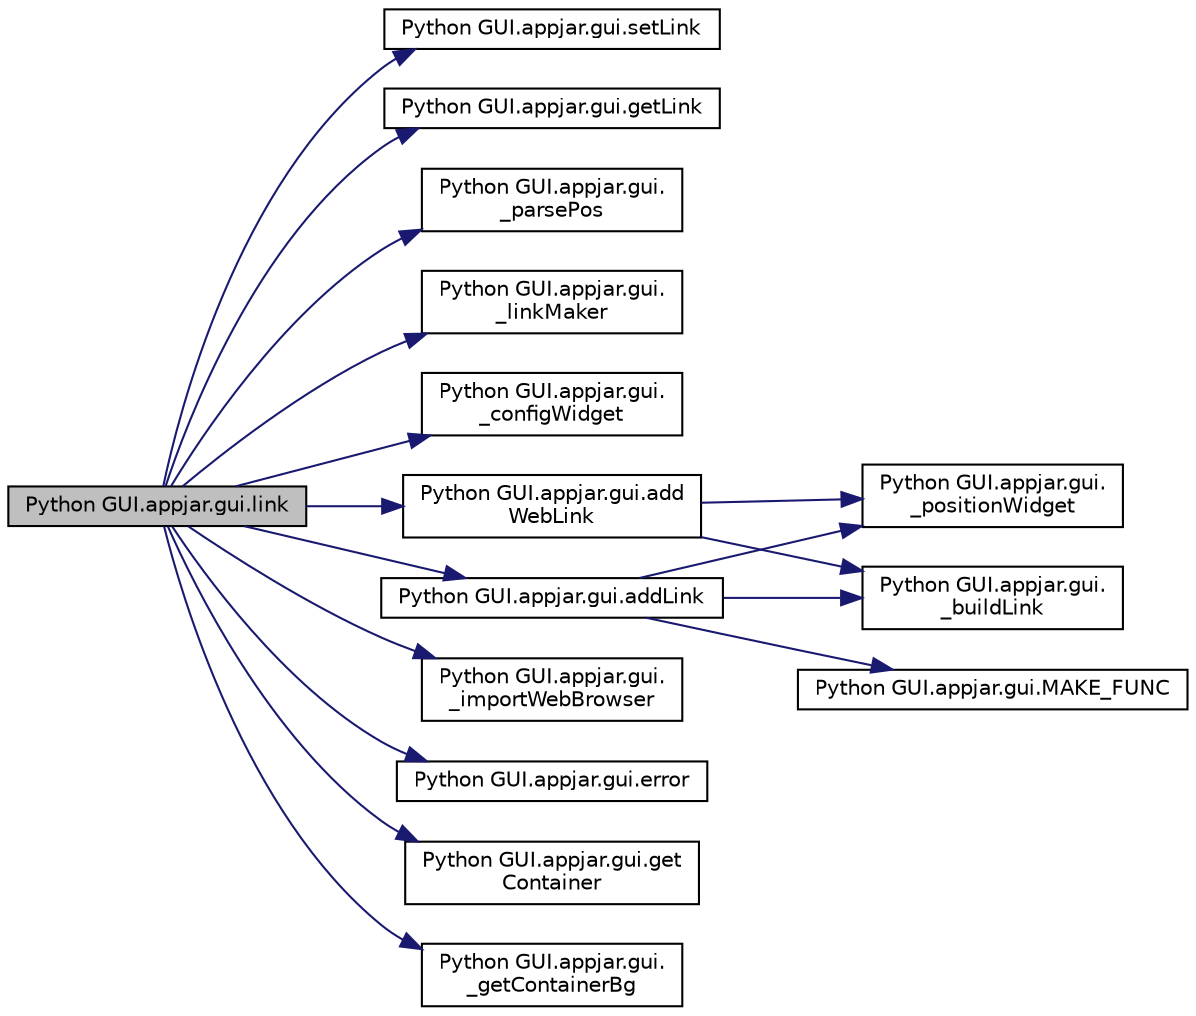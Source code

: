 digraph "Python GUI.appjar.gui.link"
{
  edge [fontname="Helvetica",fontsize="10",labelfontname="Helvetica",labelfontsize="10"];
  node [fontname="Helvetica",fontsize="10",shape=record];
  rankdir="LR";
  Node1451 [label="Python GUI.appjar.gui.link",height=0.2,width=0.4,color="black", fillcolor="grey75", style="filled", fontcolor="black"];
  Node1451 -> Node1452 [color="midnightblue",fontsize="10",style="solid",fontname="Helvetica"];
  Node1452 [label="Python GUI.appjar.gui.setLink",height=0.2,width=0.4,color="black", fillcolor="white", style="filled",URL="$class_python_01_g_u_i_1_1appjar_1_1gui.html#af86a06e9117ead3134bac325d74a57ea"];
  Node1451 -> Node1453 [color="midnightblue",fontsize="10",style="solid",fontname="Helvetica"];
  Node1453 [label="Python GUI.appjar.gui.getLink",height=0.2,width=0.4,color="black", fillcolor="white", style="filled",URL="$class_python_01_g_u_i_1_1appjar_1_1gui.html#adc9ee7cffc1c1a48a962db9e326a0991"];
  Node1451 -> Node1454 [color="midnightblue",fontsize="10",style="solid",fontname="Helvetica"];
  Node1454 [label="Python GUI.appjar.gui.\l_parsePos",height=0.2,width=0.4,color="black", fillcolor="white", style="filled",URL="$class_python_01_g_u_i_1_1appjar_1_1gui.html#a1151185c82adc42b922797e38132c2ca",tooltip="FUNCTIONS for labels. "];
  Node1451 -> Node1455 [color="midnightblue",fontsize="10",style="solid",fontname="Helvetica"];
  Node1455 [label="Python GUI.appjar.gui.\l_linkMaker",height=0.2,width=0.4,color="black", fillcolor="white", style="filled",URL="$class_python_01_g_u_i_1_1appjar_1_1gui.html#a085cc8fa180abe59de069cc4d774ab21"];
  Node1451 -> Node1456 [color="midnightblue",fontsize="10",style="solid",fontname="Helvetica"];
  Node1456 [label="Python GUI.appjar.gui.\l_configWidget",height=0.2,width=0.4,color="black", fillcolor="white", style="filled",URL="$class_python_01_g_u_i_1_1appjar_1_1gui.html#a66b018474a855b26826b0580a7c40a9e"];
  Node1451 -> Node1457 [color="midnightblue",fontsize="10",style="solid",fontname="Helvetica"];
  Node1457 [label="Python GUI.appjar.gui.add\lWebLink",height=0.2,width=0.4,color="black", fillcolor="white", style="filled",URL="$class_python_01_g_u_i_1_1appjar_1_1gui.html#aff406851f99c330dd2adadc32a9e50e8"];
  Node1457 -> Node1458 [color="midnightblue",fontsize="10",style="solid",fontname="Helvetica"];
  Node1458 [label="Python GUI.appjar.gui.\l_buildLink",height=0.2,width=0.4,color="black", fillcolor="white", style="filled",URL="$class_python_01_g_u_i_1_1appjar_1_1gui.html#a477393e91d465287155c9743f30c6809"];
  Node1457 -> Node1459 [color="midnightblue",fontsize="10",style="solid",fontname="Helvetica"];
  Node1459 [label="Python GUI.appjar.gui.\l_positionWidget",height=0.2,width=0.4,color="black", fillcolor="white", style="filled",URL="$class_python_01_g_u_i_1_1appjar_1_1gui.html#a994cf4bbd47f434233271d3d8b0eb4c6"];
  Node1451 -> Node1460 [color="midnightblue",fontsize="10",style="solid",fontname="Helvetica"];
  Node1460 [label="Python GUI.appjar.gui.addLink",height=0.2,width=0.4,color="black", fillcolor="white", style="filled",URL="$class_python_01_g_u_i_1_1appjar_1_1gui.html#a2ac0d91bddfc0624e49c17f45064993b"];
  Node1460 -> Node1458 [color="midnightblue",fontsize="10",style="solid",fontname="Helvetica"];
  Node1460 -> Node1461 [color="midnightblue",fontsize="10",style="solid",fontname="Helvetica"];
  Node1461 [label="Python GUI.appjar.gui.MAKE_FUNC",height=0.2,width=0.4,color="black", fillcolor="white", style="filled",URL="$class_python_01_g_u_i_1_1appjar_1_1gui.html#a1d2c0d0a475441a8f9208204ef3227a6",tooltip="FUNCTION for managing commands. "];
  Node1460 -> Node1459 [color="midnightblue",fontsize="10",style="solid",fontname="Helvetica"];
  Node1451 -> Node1462 [color="midnightblue",fontsize="10",style="solid",fontname="Helvetica"];
  Node1462 [label="Python GUI.appjar.gui.\l_importWebBrowser",height=0.2,width=0.4,color="black", fillcolor="white", style="filled",URL="$class_python_01_g_u_i_1_1appjar_1_1gui.html#a9545f6774fa2937a8b18e8a7f6a77ae1"];
  Node1451 -> Node1463 [color="midnightblue",fontsize="10",style="solid",fontname="Helvetica"];
  Node1463 [label="Python GUI.appjar.gui.error",height=0.2,width=0.4,color="black", fillcolor="white", style="filled",URL="$class_python_01_g_u_i_1_1appjar_1_1gui.html#af22f729601dae6a052666888083813af"];
  Node1451 -> Node1464 [color="midnightblue",fontsize="10",style="solid",fontname="Helvetica"];
  Node1464 [label="Python GUI.appjar.gui.get\lContainer",height=0.2,width=0.4,color="black", fillcolor="white", style="filled",URL="$class_python_01_g_u_i_1_1appjar_1_1gui.html#aa89c83e95e3952f6cc39fc23dffa15ce"];
  Node1451 -> Node1465 [color="midnightblue",fontsize="10",style="solid",fontname="Helvetica"];
  Node1465 [label="Python GUI.appjar.gui.\l_getContainerBg",height=0.2,width=0.4,color="black", fillcolor="white", style="filled",URL="$class_python_01_g_u_i_1_1appjar_1_1gui.html#a7ca2e28f0ccf3c5e00ca64676c496afd"];
}
